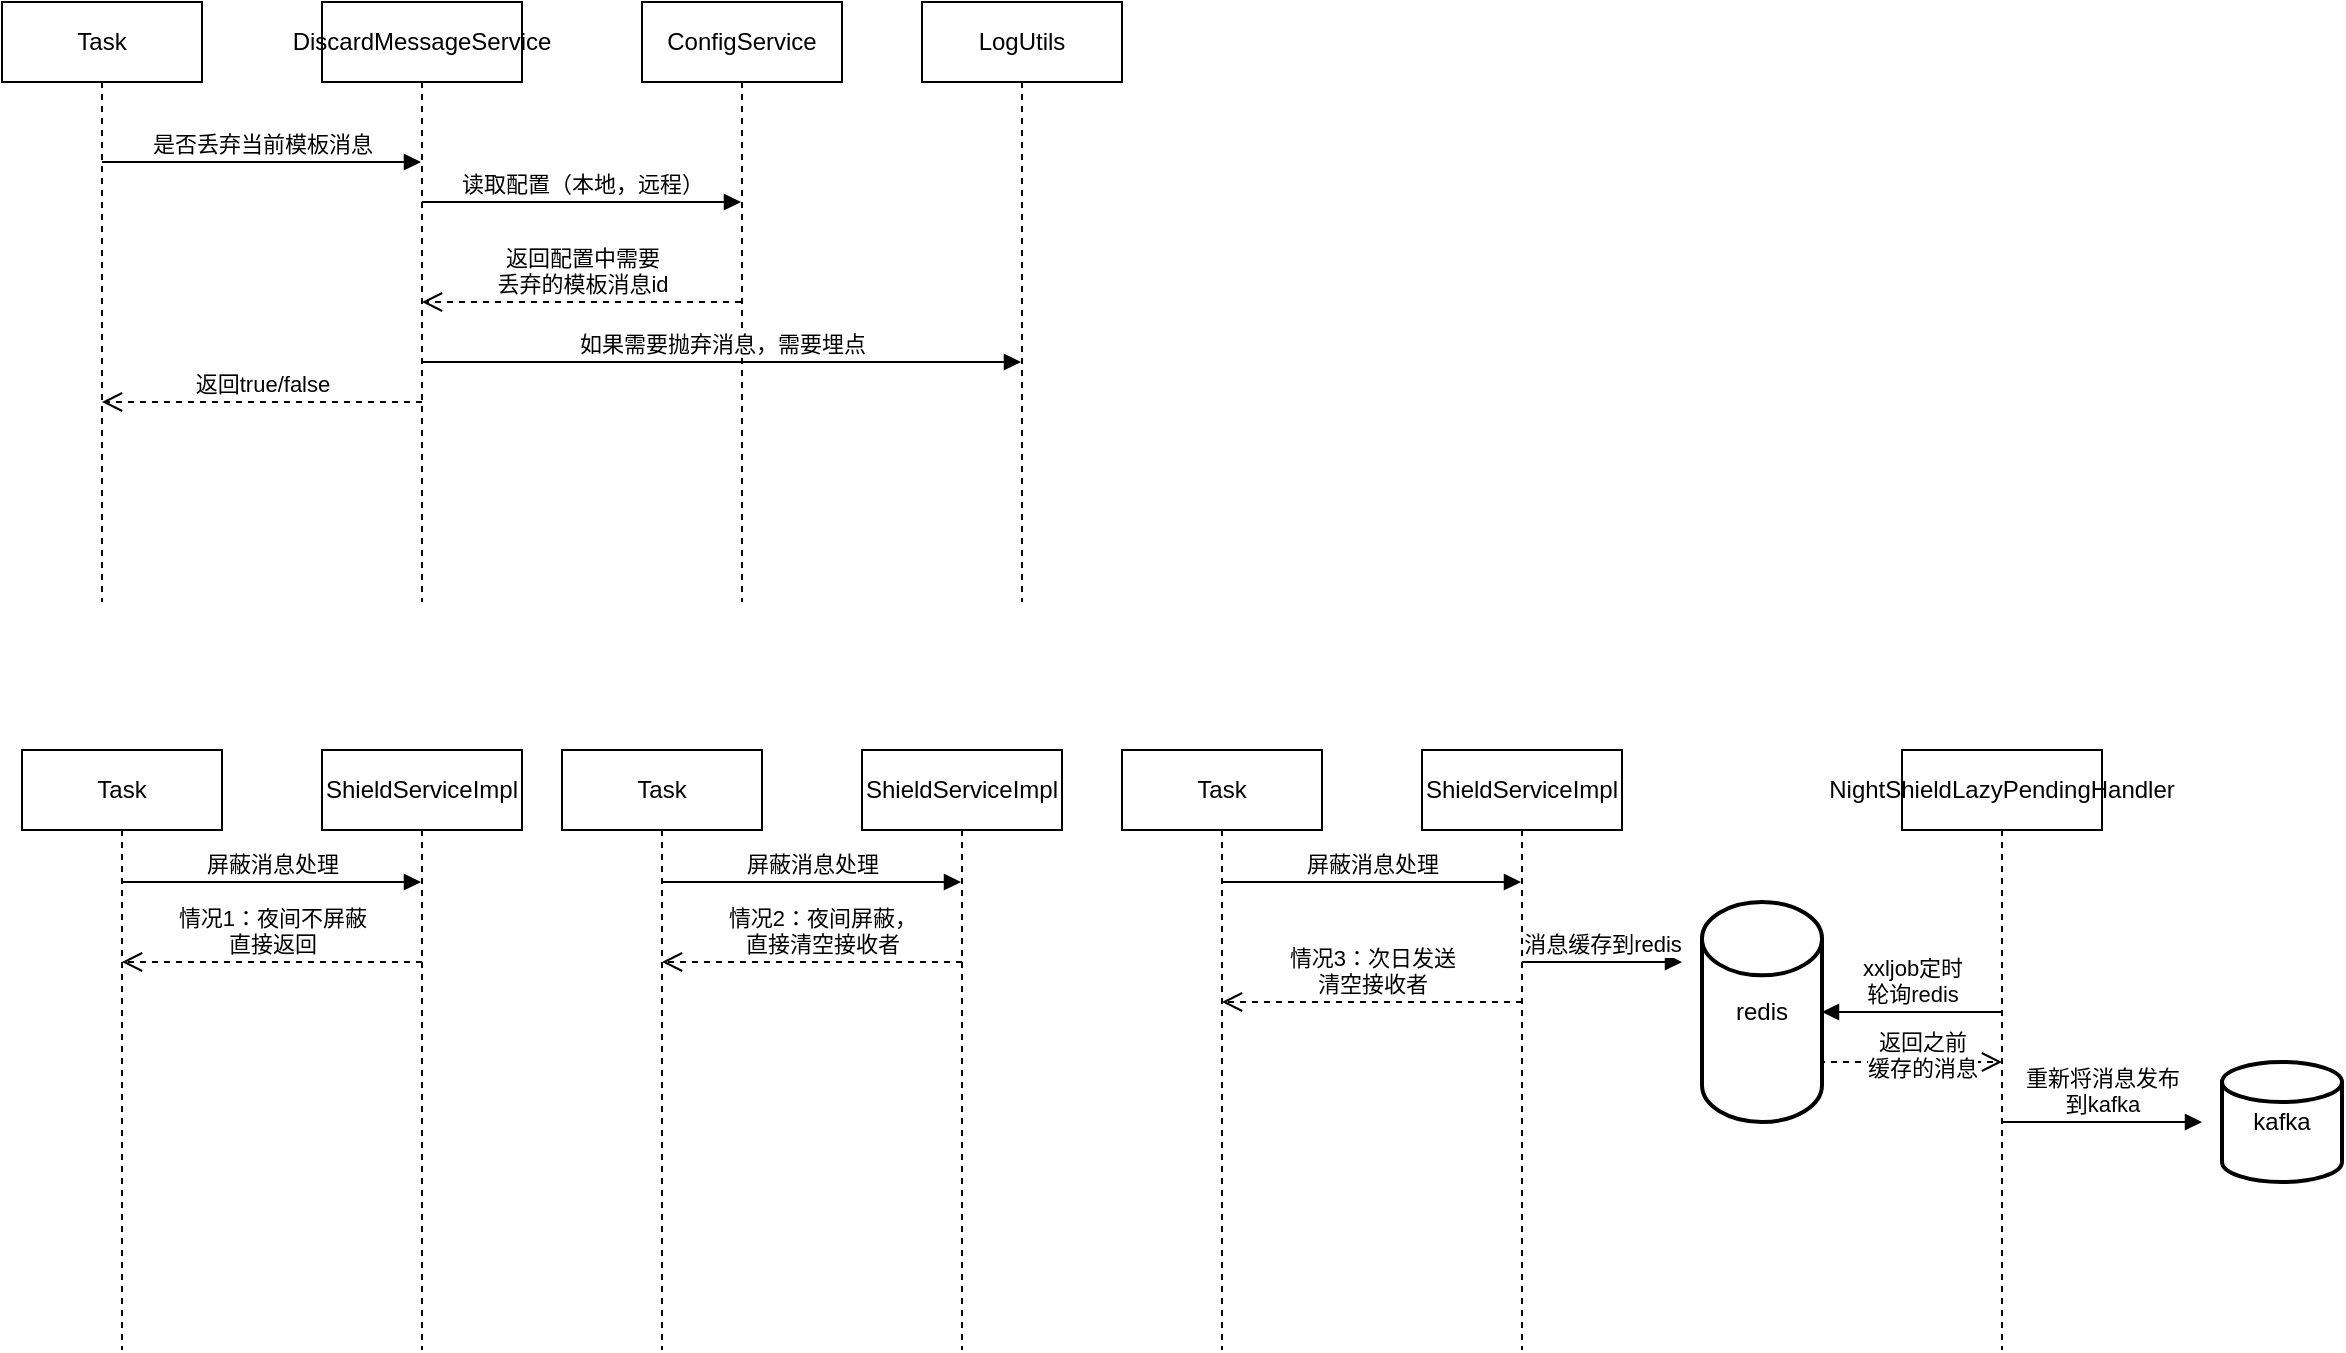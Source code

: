 <mxfile version="20.8.23" type="github">
  <diagram name="第 1 页" id="BTA0MUzteVPxHY9_sngN">
    <mxGraphModel dx="1461" dy="636" grid="1" gridSize="10" guides="1" tooltips="1" connect="1" arrows="1" fold="1" page="1" pageScale="1" pageWidth="1169" pageHeight="827" math="0" shadow="0">
      <root>
        <mxCell id="0" />
        <mxCell id="1" parent="0" />
        <mxCell id="mDPFDmR6I24OZozUbAE0-1" value="Task" style="shape=umlLifeline;perimeter=lifelinePerimeter;whiteSpace=wrap;html=1;container=1;dropTarget=0;collapsible=0;recursiveResize=0;outlineConnect=0;portConstraint=eastwest;newEdgeStyle={&quot;edgeStyle&quot;:&quot;elbowEdgeStyle&quot;,&quot;elbow&quot;:&quot;vertical&quot;,&quot;curved&quot;:0,&quot;rounded&quot;:0};" vertex="1" parent="1">
          <mxGeometry x="40" y="40" width="100" height="300" as="geometry" />
        </mxCell>
        <mxCell id="mDPFDmR6I24OZozUbAE0-3" value="DiscardMessageService" style="shape=umlLifeline;perimeter=lifelinePerimeter;whiteSpace=wrap;html=1;container=1;dropTarget=0;collapsible=0;recursiveResize=0;outlineConnect=0;portConstraint=eastwest;newEdgeStyle={&quot;edgeStyle&quot;:&quot;elbowEdgeStyle&quot;,&quot;elbow&quot;:&quot;vertical&quot;,&quot;curved&quot;:0,&quot;rounded&quot;:0};" vertex="1" parent="1">
          <mxGeometry x="200" y="40" width="100" height="300" as="geometry" />
        </mxCell>
        <mxCell id="mDPFDmR6I24OZozUbAE0-4" value="是否丢弃当前模板消息" style="html=1;verticalAlign=bottom;endArrow=block;edgeStyle=elbowEdgeStyle;elbow=vertical;curved=0;rounded=0;" edge="1" parent="1" target="mDPFDmR6I24OZozUbAE0-3">
          <mxGeometry width="80" relative="1" as="geometry">
            <mxPoint x="90" y="120" as="sourcePoint" />
            <mxPoint x="170" y="120" as="targetPoint" />
          </mxGeometry>
        </mxCell>
        <mxCell id="mDPFDmR6I24OZozUbAE0-5" value="ConfigService" style="shape=umlLifeline;perimeter=lifelinePerimeter;whiteSpace=wrap;html=1;container=1;dropTarget=0;collapsible=0;recursiveResize=0;outlineConnect=0;portConstraint=eastwest;newEdgeStyle={&quot;edgeStyle&quot;:&quot;elbowEdgeStyle&quot;,&quot;elbow&quot;:&quot;vertical&quot;,&quot;curved&quot;:0,&quot;rounded&quot;:0};" vertex="1" parent="1">
          <mxGeometry x="360" y="40" width="100" height="300" as="geometry" />
        </mxCell>
        <mxCell id="mDPFDmR6I24OZozUbAE0-6" value="读取配置（本地，远程）" style="html=1;verticalAlign=bottom;endArrow=block;edgeStyle=elbowEdgeStyle;elbow=vertical;curved=0;rounded=0;" edge="1" parent="1" target="mDPFDmR6I24OZozUbAE0-5">
          <mxGeometry width="80" relative="1" as="geometry">
            <mxPoint x="250" y="140" as="sourcePoint" />
            <mxPoint x="330" y="140" as="targetPoint" />
          </mxGeometry>
        </mxCell>
        <mxCell id="mDPFDmR6I24OZozUbAE0-7" value="返回配置中需要&lt;br&gt;丢弃的模板消息id" style="html=1;verticalAlign=bottom;endArrow=open;dashed=1;endSize=8;edgeStyle=elbowEdgeStyle;elbow=vertical;curved=0;rounded=0;" edge="1" parent="1" source="mDPFDmR6I24OZozUbAE0-5">
          <mxGeometry relative="1" as="geometry">
            <mxPoint x="330" y="170" as="sourcePoint" />
            <mxPoint x="250" y="190" as="targetPoint" />
            <Array as="points">
              <mxPoint x="350" y="190" />
            </Array>
          </mxGeometry>
        </mxCell>
        <mxCell id="mDPFDmR6I24OZozUbAE0-9" value="LogUtils" style="shape=umlLifeline;perimeter=lifelinePerimeter;whiteSpace=wrap;html=1;container=1;dropTarget=0;collapsible=0;recursiveResize=0;outlineConnect=0;portConstraint=eastwest;newEdgeStyle={&quot;edgeStyle&quot;:&quot;elbowEdgeStyle&quot;,&quot;elbow&quot;:&quot;vertical&quot;,&quot;curved&quot;:0,&quot;rounded&quot;:0};" vertex="1" parent="1">
          <mxGeometry x="500" y="40" width="100" height="300" as="geometry" />
        </mxCell>
        <mxCell id="mDPFDmR6I24OZozUbAE0-10" value="如果需要抛弃消息，需要埋点" style="html=1;verticalAlign=bottom;endArrow=block;edgeStyle=elbowEdgeStyle;elbow=vertical;curved=0;rounded=0;" edge="1" parent="1" target="mDPFDmR6I24OZozUbAE0-9">
          <mxGeometry width="80" relative="1" as="geometry">
            <mxPoint x="250" y="220" as="sourcePoint" />
            <mxPoint x="330" y="220" as="targetPoint" />
          </mxGeometry>
        </mxCell>
        <mxCell id="mDPFDmR6I24OZozUbAE0-11" value="返回true/false" style="html=1;verticalAlign=bottom;endArrow=open;dashed=1;endSize=8;edgeStyle=elbowEdgeStyle;elbow=vertical;curved=0;rounded=0;" edge="1" parent="1" target="mDPFDmR6I24OZozUbAE0-1">
          <mxGeometry relative="1" as="geometry">
            <mxPoint x="250" y="240" as="sourcePoint" />
            <mxPoint x="170" y="240" as="targetPoint" />
          </mxGeometry>
        </mxCell>
        <mxCell id="mDPFDmR6I24OZozUbAE0-13" value="Task" style="shape=umlLifeline;perimeter=lifelinePerimeter;whiteSpace=wrap;html=1;container=1;dropTarget=0;collapsible=0;recursiveResize=0;outlineConnect=0;portConstraint=eastwest;newEdgeStyle={&quot;edgeStyle&quot;:&quot;elbowEdgeStyle&quot;,&quot;elbow&quot;:&quot;vertical&quot;,&quot;curved&quot;:0,&quot;rounded&quot;:0};" vertex="1" parent="1">
          <mxGeometry x="50" y="414" width="100" height="300" as="geometry" />
        </mxCell>
        <mxCell id="mDPFDmR6I24OZozUbAE0-14" value="ShieldServiceImpl" style="shape=umlLifeline;perimeter=lifelinePerimeter;whiteSpace=wrap;html=1;container=1;dropTarget=0;collapsible=0;recursiveResize=0;outlineConnect=0;portConstraint=eastwest;newEdgeStyle={&quot;edgeStyle&quot;:&quot;elbowEdgeStyle&quot;,&quot;elbow&quot;:&quot;vertical&quot;,&quot;curved&quot;:0,&quot;rounded&quot;:0};" vertex="1" parent="1">
          <mxGeometry x="200" y="414" width="100" height="300" as="geometry" />
        </mxCell>
        <mxCell id="mDPFDmR6I24OZozUbAE0-15" value="屏蔽消息处理" style="html=1;verticalAlign=bottom;endArrow=block;edgeStyle=elbowEdgeStyle;elbow=vertical;curved=0;rounded=0;" edge="1" parent="1" target="mDPFDmR6I24OZozUbAE0-14">
          <mxGeometry width="80" relative="1" as="geometry">
            <mxPoint x="100" y="480" as="sourcePoint" />
            <mxPoint x="180" y="480" as="targetPoint" />
          </mxGeometry>
        </mxCell>
        <mxCell id="mDPFDmR6I24OZozUbAE0-18" value="情况1：夜间不屏蔽&lt;br&gt;直接返回" style="html=1;verticalAlign=bottom;endArrow=open;dashed=1;endSize=8;edgeStyle=elbowEdgeStyle;elbow=vertical;curved=0;rounded=0;" edge="1" parent="1" target="mDPFDmR6I24OZozUbAE0-13">
          <mxGeometry relative="1" as="geometry">
            <mxPoint x="250" y="520" as="sourcePoint" />
            <mxPoint x="170" y="520" as="targetPoint" />
          </mxGeometry>
        </mxCell>
        <mxCell id="mDPFDmR6I24OZozUbAE0-20" value="Task" style="shape=umlLifeline;perimeter=lifelinePerimeter;whiteSpace=wrap;html=1;container=1;dropTarget=0;collapsible=0;recursiveResize=0;outlineConnect=0;portConstraint=eastwest;newEdgeStyle={&quot;edgeStyle&quot;:&quot;elbowEdgeStyle&quot;,&quot;elbow&quot;:&quot;vertical&quot;,&quot;curved&quot;:0,&quot;rounded&quot;:0};" vertex="1" parent="1">
          <mxGeometry x="320" y="414" width="100" height="300" as="geometry" />
        </mxCell>
        <mxCell id="mDPFDmR6I24OZozUbAE0-21" value="ShieldServiceImpl" style="shape=umlLifeline;perimeter=lifelinePerimeter;whiteSpace=wrap;html=1;container=1;dropTarget=0;collapsible=0;recursiveResize=0;outlineConnect=0;portConstraint=eastwest;newEdgeStyle={&quot;edgeStyle&quot;:&quot;elbowEdgeStyle&quot;,&quot;elbow&quot;:&quot;vertical&quot;,&quot;curved&quot;:0,&quot;rounded&quot;:0};" vertex="1" parent="1">
          <mxGeometry x="470" y="414" width="100" height="300" as="geometry" />
        </mxCell>
        <mxCell id="mDPFDmR6I24OZozUbAE0-22" value="屏蔽消息处理" style="html=1;verticalAlign=bottom;endArrow=block;edgeStyle=elbowEdgeStyle;elbow=vertical;curved=0;rounded=0;" edge="1" parent="1" target="mDPFDmR6I24OZozUbAE0-21">
          <mxGeometry width="80" relative="1" as="geometry">
            <mxPoint x="370" y="480" as="sourcePoint" />
            <mxPoint x="450" y="480" as="targetPoint" />
          </mxGeometry>
        </mxCell>
        <mxCell id="mDPFDmR6I24OZozUbAE0-24" value="情况2：夜间屏蔽，&lt;br&gt;直接清空接收者" style="html=1;verticalAlign=bottom;endArrow=open;dashed=1;endSize=8;edgeStyle=elbowEdgeStyle;elbow=vertical;curved=0;rounded=0;" edge="1" parent="1" target="mDPFDmR6I24OZozUbAE0-20">
          <mxGeometry x="-0.07" relative="1" as="geometry">
            <mxPoint x="520" y="520" as="sourcePoint" />
            <mxPoint x="440" y="570" as="targetPoint" />
            <Array as="points">
              <mxPoint x="490" y="520" />
            </Array>
            <mxPoint as="offset" />
          </mxGeometry>
        </mxCell>
        <mxCell id="mDPFDmR6I24OZozUbAE0-25" value="Task" style="shape=umlLifeline;perimeter=lifelinePerimeter;whiteSpace=wrap;html=1;container=1;dropTarget=0;collapsible=0;recursiveResize=0;outlineConnect=0;portConstraint=eastwest;newEdgeStyle={&quot;edgeStyle&quot;:&quot;elbowEdgeStyle&quot;,&quot;elbow&quot;:&quot;vertical&quot;,&quot;curved&quot;:0,&quot;rounded&quot;:0};" vertex="1" parent="1">
          <mxGeometry x="600" y="414" width="100" height="300" as="geometry" />
        </mxCell>
        <mxCell id="mDPFDmR6I24OZozUbAE0-26" value="ShieldServiceImpl" style="shape=umlLifeline;perimeter=lifelinePerimeter;whiteSpace=wrap;html=1;container=1;dropTarget=0;collapsible=0;recursiveResize=0;outlineConnect=0;portConstraint=eastwest;newEdgeStyle={&quot;edgeStyle&quot;:&quot;elbowEdgeStyle&quot;,&quot;elbow&quot;:&quot;vertical&quot;,&quot;curved&quot;:0,&quot;rounded&quot;:0};" vertex="1" parent="1">
          <mxGeometry x="750" y="414" width="100" height="300" as="geometry" />
        </mxCell>
        <mxCell id="mDPFDmR6I24OZozUbAE0-27" value="屏蔽消息处理" style="html=1;verticalAlign=bottom;endArrow=block;edgeStyle=elbowEdgeStyle;elbow=vertical;curved=0;rounded=0;" edge="1" parent="1" target="mDPFDmR6I24OZozUbAE0-26">
          <mxGeometry width="80" relative="1" as="geometry">
            <mxPoint x="650" y="480" as="sourcePoint" />
            <mxPoint x="730" y="480" as="targetPoint" />
          </mxGeometry>
        </mxCell>
        <mxCell id="mDPFDmR6I24OZozUbAE0-29" value="redis" style="strokeWidth=2;html=1;shape=mxgraph.flowchart.database;whiteSpace=wrap;" vertex="1" parent="1">
          <mxGeometry x="890" y="490" width="60" height="110" as="geometry" />
        </mxCell>
        <mxCell id="mDPFDmR6I24OZozUbAE0-30" value="消息缓存到redis" style="html=1;verticalAlign=bottom;endArrow=block;edgeStyle=elbowEdgeStyle;elbow=vertical;curved=0;rounded=0;" edge="1" parent="1">
          <mxGeometry width="80" relative="1" as="geometry">
            <mxPoint x="800" y="520" as="sourcePoint" />
            <mxPoint x="880" y="520" as="targetPoint" />
          </mxGeometry>
        </mxCell>
        <mxCell id="mDPFDmR6I24OZozUbAE0-31" value="情况3：次日发送&lt;br&gt;清空接收者" style="html=1;verticalAlign=bottom;endArrow=open;dashed=1;endSize=8;edgeStyle=elbowEdgeStyle;elbow=vertical;curved=0;rounded=0;" edge="1" parent="1" target="mDPFDmR6I24OZozUbAE0-25">
          <mxGeometry relative="1" as="geometry">
            <mxPoint x="800" y="540" as="sourcePoint" />
            <mxPoint x="720" y="540" as="targetPoint" />
          </mxGeometry>
        </mxCell>
        <mxCell id="mDPFDmR6I24OZozUbAE0-32" value="NightShieldLazyPendingHandler" style="shape=umlLifeline;perimeter=lifelinePerimeter;whiteSpace=wrap;html=1;container=1;dropTarget=0;collapsible=0;recursiveResize=0;outlineConnect=0;portConstraint=eastwest;newEdgeStyle={&quot;edgeStyle&quot;:&quot;elbowEdgeStyle&quot;,&quot;elbow&quot;:&quot;vertical&quot;,&quot;curved&quot;:0,&quot;rounded&quot;:0};" vertex="1" parent="1">
          <mxGeometry x="990" y="414" width="100" height="300" as="geometry" />
        </mxCell>
        <mxCell id="mDPFDmR6I24OZozUbAE0-33" value="xxljob定时&lt;br&gt;轮询redis" style="html=1;verticalAlign=bottom;endArrow=block;edgeStyle=elbowEdgeStyle;elbow=vertical;curved=0;rounded=0;entryX=1;entryY=0.5;entryDx=0;entryDy=0;entryPerimeter=0;" edge="1" parent="1" source="mDPFDmR6I24OZozUbAE0-32" target="mDPFDmR6I24OZozUbAE0-29">
          <mxGeometry x="0.006" width="80" relative="1" as="geometry">
            <mxPoint x="990" y="520" as="sourcePoint" />
            <mxPoint x="1070" y="520" as="targetPoint" />
            <mxPoint as="offset" />
          </mxGeometry>
        </mxCell>
        <mxCell id="mDPFDmR6I24OZozUbAE0-34" value="返回之前&lt;br&gt;缓存的消息" style="html=1;verticalAlign=bottom;endArrow=open;dashed=1;endSize=8;edgeStyle=elbowEdgeStyle;elbow=vertical;curved=0;rounded=0;exitX=1;exitY=0.85;exitDx=0;exitDy=0;exitPerimeter=0;" edge="1" parent="1" source="mDPFDmR6I24OZozUbAE0-29">
          <mxGeometry x="-0.96" y="-50" relative="1" as="geometry">
            <mxPoint x="1030" y="540" as="sourcePoint" />
            <mxPoint x="1040" y="570" as="targetPoint" />
            <Array as="points">
              <mxPoint x="970" y="570" />
              <mxPoint x="990" y="520" />
              <mxPoint x="1030" y="540" />
            </Array>
            <mxPoint as="offset" />
          </mxGeometry>
        </mxCell>
        <mxCell id="mDPFDmR6I24OZozUbAE0-35" value="重新将消息发布&lt;br&gt;到kafka" style="html=1;verticalAlign=bottom;endArrow=block;edgeStyle=elbowEdgeStyle;elbow=vertical;curved=0;rounded=0;" edge="1" parent="1">
          <mxGeometry width="80" relative="1" as="geometry">
            <mxPoint x="1040" y="600" as="sourcePoint" />
            <mxPoint x="1140" y="600" as="targetPoint" />
          </mxGeometry>
        </mxCell>
        <mxCell id="mDPFDmR6I24OZozUbAE0-36" value="kafka" style="strokeWidth=2;html=1;shape=mxgraph.flowchart.database;whiteSpace=wrap;" vertex="1" parent="1">
          <mxGeometry x="1150" y="570" width="60" height="60" as="geometry" />
        </mxCell>
      </root>
    </mxGraphModel>
  </diagram>
</mxfile>
